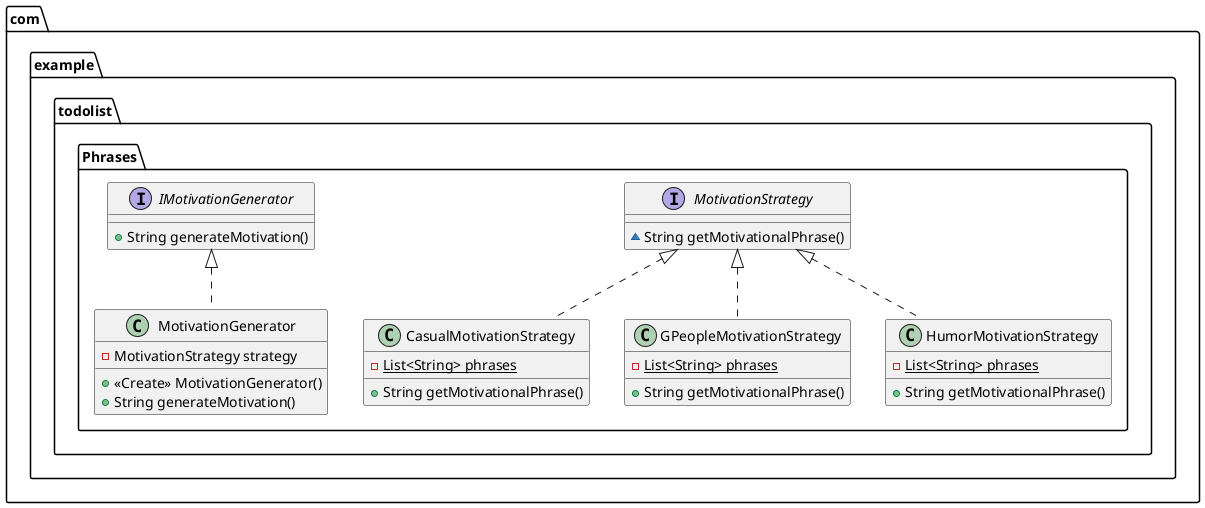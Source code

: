 @startuml
interface com.example.todolist.Phrases.MotivationStrategy {
~ String getMotivationalPhrase()
}
class com.example.todolist.Phrases.CasualMotivationStrategy {
- {static} List<String> phrases
+ String getMotivationalPhrase()
}
interface com.example.todolist.Phrases.IMotivationGenerator {
+ String generateMotivation()
}
class com.example.todolist.Phrases.MotivationGenerator {
- MotivationStrategy strategy
+ <<Create>> MotivationGenerator()
+ String generateMotivation()
}
class com.example.todolist.Phrases.GPeopleMotivationStrategy {
- {static} List<String> phrases
+ String getMotivationalPhrase()
}
class com.example.todolist.Phrases.HumorMotivationStrategy {
- {static} List<String> phrases
+ String getMotivationalPhrase()
}


com.example.todolist.Phrases.MotivationStrategy <|.. com.example.todolist.Phrases.CasualMotivationStrategy
com.example.todolist.Phrases.IMotivationGenerator <|.. com.example.todolist.Phrases.MotivationGenerator
com.example.todolist.Phrases.MotivationStrategy <|.. com.example.todolist.Phrases.GPeopleMotivationStrategy
com.example.todolist.Phrases.MotivationStrategy <|.. com.example.todolist.Phrases.HumorMotivationStrategy
@enduml